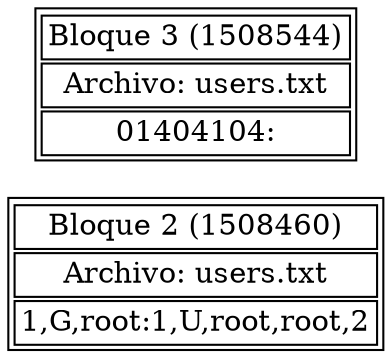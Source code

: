 digraph reporte_inodos { 
node [shape=plaintext] 
rankdir=LR 
nodea2[shape=none, margin=0, label=< 
<TABLE> 
<TR><TD>Bloque 2 (1508460)</TD></TR>
<TR><TD>Archivo: users.txt</TD></TR>
<TR><TD>1,G,root:1,U,root,root,2</TD></TR>
</TABLE>>]
nodea3[shape=none, margin=0, label=< 
<TABLE> 
<TR><TD>Bloque 3 (1508544)</TD></TR>
<TR><TD>Archivo: users.txt</TD></TR>
<TR><TD>01404104:</TD></TR>
</TABLE>>]
}

